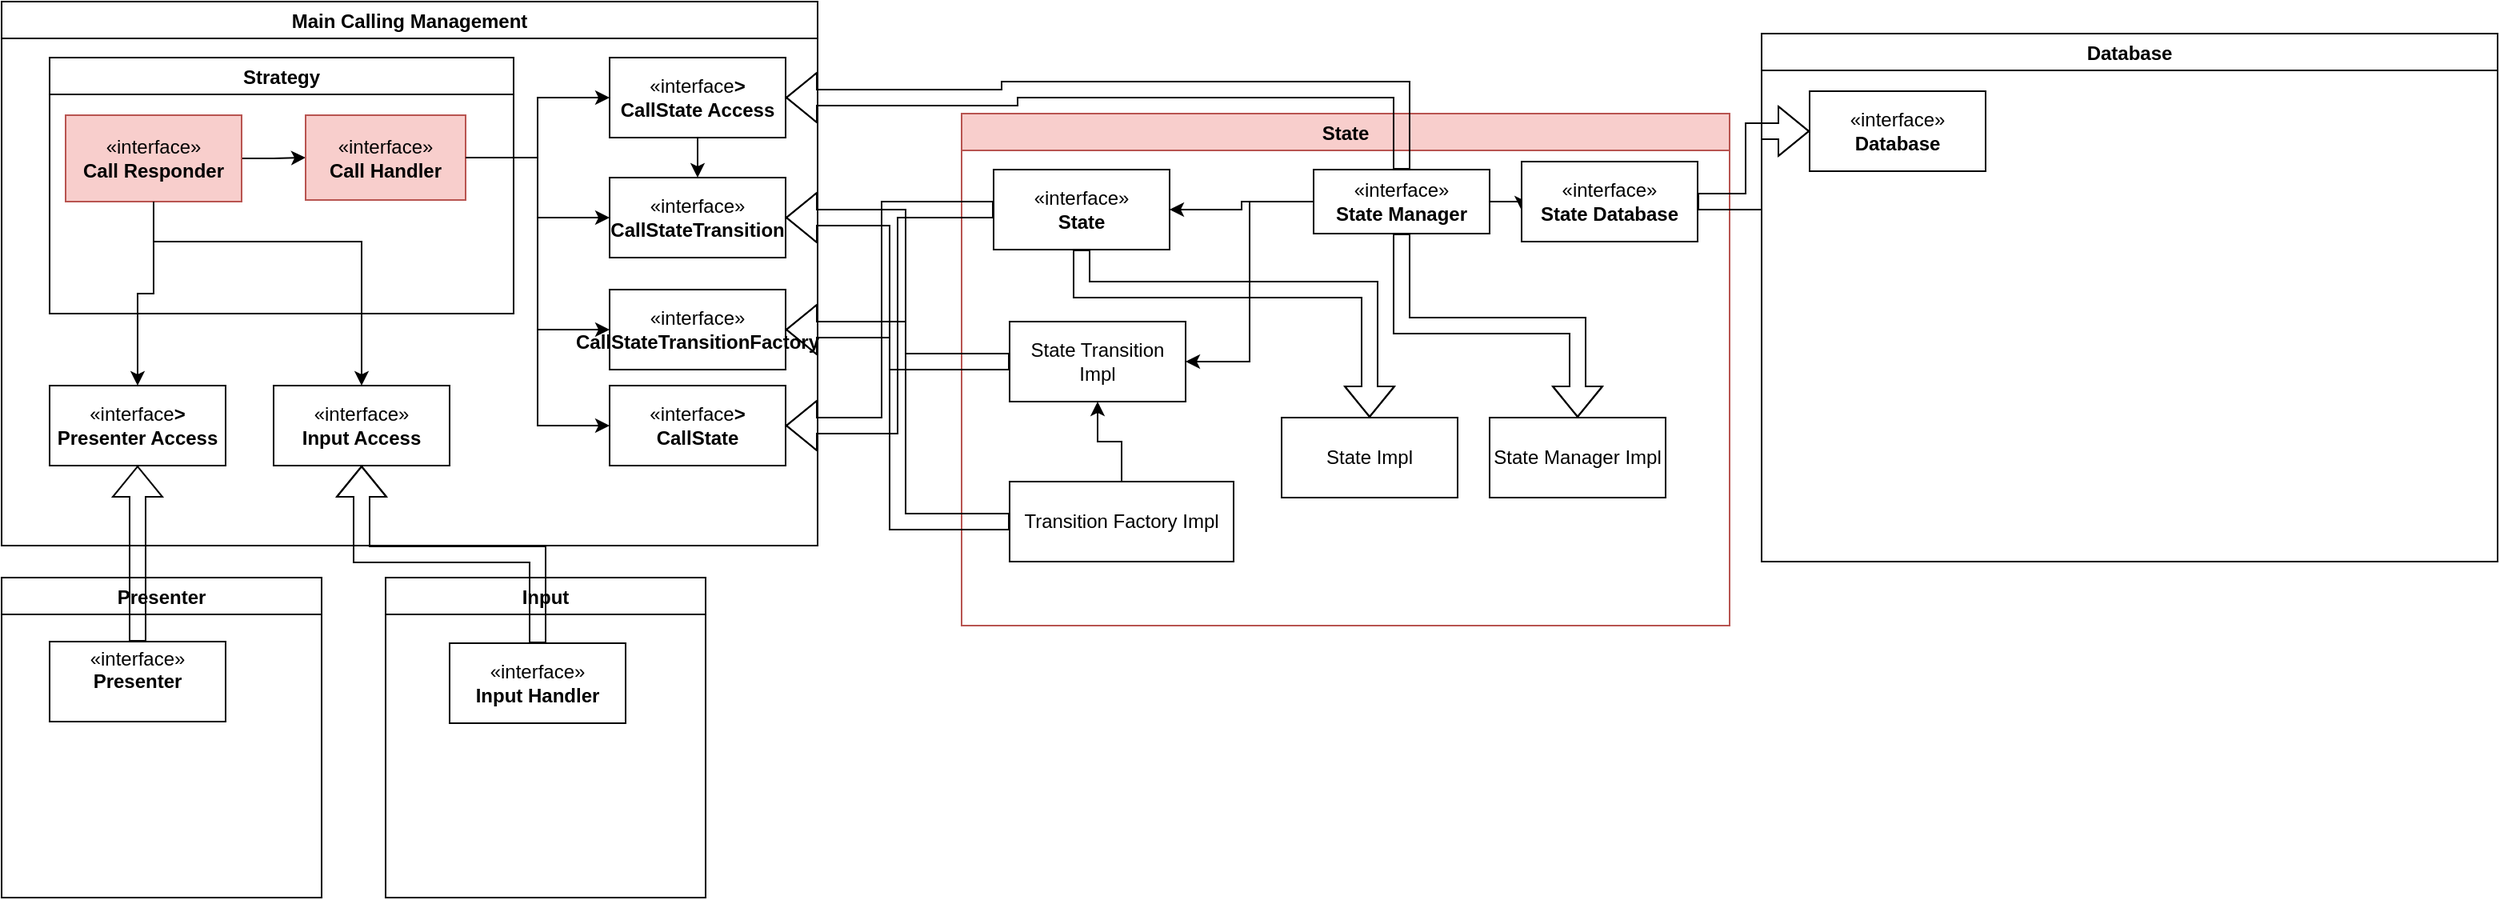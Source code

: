 <mxfile version="24.7.6">
  <diagram name="Page-1" id="tzbsYW9UCMJvGbDcSOl4">
    <mxGraphModel dx="1434" dy="746" grid="1" gridSize="10" guides="1" tooltips="1" connect="1" arrows="1" fold="1" page="1" pageScale="1" pageWidth="3300" pageHeight="4681" math="0" shadow="0">
      <root>
        <mxCell id="0" />
        <mxCell id="1" parent="0" />
        <mxCell id="_MBjRLvO4ldjzD8hgFdt-3" value="State" style="swimlane;fillColor=#f8cecc;strokeColor=#b85450;" parent="1" vertex="1">
          <mxGeometry x="630" y="70" width="480" height="320" as="geometry" />
        </mxCell>
        <mxCell id="_MBjRLvO4ldjzD8hgFdt-9" style="edgeStyle=orthogonalEdgeStyle;rounded=0;orthogonalLoop=1;jettySize=auto;html=1;entryX=0.5;entryY=0;entryDx=0;entryDy=0;shape=flexArrow;" parent="_MBjRLvO4ldjzD8hgFdt-3" source="_MBjRLvO4ldjzD8hgFdt-2" target="_MBjRLvO4ldjzD8hgFdt-8" edge="1">
          <mxGeometry relative="1" as="geometry" />
        </mxCell>
        <mxCell id="_MBjRLvO4ldjzD8hgFdt-13" style="edgeStyle=orthogonalEdgeStyle;rounded=0;orthogonalLoop=1;jettySize=auto;html=1;" parent="_MBjRLvO4ldjzD8hgFdt-3" source="_MBjRLvO4ldjzD8hgFdt-2" edge="1">
          <mxGeometry relative="1" as="geometry">
            <mxPoint x="350.059" y="60" as="targetPoint" />
          </mxGeometry>
        </mxCell>
        <mxCell id="pTKxA4EhyeNnc-9FHxFn-29" style="edgeStyle=orthogonalEdgeStyle;rounded=0;orthogonalLoop=1;jettySize=auto;html=1;entryX=1;entryY=0.5;entryDx=0;entryDy=0;" edge="1" parent="_MBjRLvO4ldjzD8hgFdt-3" source="_MBjRLvO4ldjzD8hgFdt-2" target="pTKxA4EhyeNnc-9FHxFn-17">
          <mxGeometry relative="1" as="geometry" />
        </mxCell>
        <mxCell id="_MBjRLvO4ldjzD8hgFdt-2" value="«interface»&lt;br&gt;&lt;div&gt;&lt;b&gt;State Manager&lt;br&gt;&lt;/b&gt;&lt;/div&gt;" style="html=1;whiteSpace=wrap;" parent="_MBjRLvO4ldjzD8hgFdt-3" vertex="1">
          <mxGeometry x="220" y="35" width="110" height="40" as="geometry" />
        </mxCell>
        <mxCell id="_MBjRLvO4ldjzD8hgFdt-8" value="State Manager Impl" style="html=1;whiteSpace=wrap;" parent="_MBjRLvO4ldjzD8hgFdt-3" vertex="1">
          <mxGeometry x="330" y="190" width="110" height="50" as="geometry" />
        </mxCell>
        <mxCell id="_MBjRLvO4ldjzD8hgFdt-18" value="State Impl" style="html=1;whiteSpace=wrap;" parent="_MBjRLvO4ldjzD8hgFdt-3" vertex="1">
          <mxGeometry x="200" y="190" width="110" height="50" as="geometry" />
        </mxCell>
        <mxCell id="a27PZKkFM3cRq0MSkT6U-8" value="&lt;div&gt;«interface»&lt;/div&gt;&lt;div&gt;&lt;b&gt;State Database&lt;/b&gt;&lt;br&gt;&lt;/div&gt;" style="html=1;whiteSpace=wrap;" parent="_MBjRLvO4ldjzD8hgFdt-3" vertex="1">
          <mxGeometry x="350" y="30" width="110" height="50" as="geometry" />
        </mxCell>
        <mxCell id="_MBjRLvO4ldjzD8hgFdt-17" value="&lt;div&gt;«interface»&lt;/div&gt;&lt;div&gt;&lt;b&gt;State&lt;/b&gt;&lt;br&gt;&lt;/div&gt;" style="html=1;whiteSpace=wrap;" parent="_MBjRLvO4ldjzD8hgFdt-3" vertex="1">
          <mxGeometry x="20" y="35" width="110" height="50" as="geometry" />
        </mxCell>
        <mxCell id="_MBjRLvO4ldjzD8hgFdt-26" style="edgeStyle=orthogonalEdgeStyle;rounded=0;orthogonalLoop=1;jettySize=auto;html=1;entryX=1;entryY=0.5;entryDx=0;entryDy=0;" parent="_MBjRLvO4ldjzD8hgFdt-3" source="_MBjRLvO4ldjzD8hgFdt-2" target="_MBjRLvO4ldjzD8hgFdt-17" edge="1">
          <mxGeometry relative="1" as="geometry" />
        </mxCell>
        <mxCell id="_MBjRLvO4ldjzD8hgFdt-19" style="edgeStyle=orthogonalEdgeStyle;rounded=0;orthogonalLoop=1;jettySize=auto;html=1;entryX=0.5;entryY=0;entryDx=0;entryDy=0;shape=flexArrow;" parent="_MBjRLvO4ldjzD8hgFdt-3" source="_MBjRLvO4ldjzD8hgFdt-17" target="_MBjRLvO4ldjzD8hgFdt-18" edge="1">
          <mxGeometry relative="1" as="geometry">
            <Array as="points">
              <mxPoint x="75" y="110" />
              <mxPoint x="255" y="110" />
            </Array>
          </mxGeometry>
        </mxCell>
        <mxCell id="pTKxA4EhyeNnc-9FHxFn-19" style="edgeStyle=orthogonalEdgeStyle;rounded=0;orthogonalLoop=1;jettySize=auto;html=1;entryX=0.5;entryY=1;entryDx=0;entryDy=0;" edge="1" parent="_MBjRLvO4ldjzD8hgFdt-3" source="pTKxA4EhyeNnc-9FHxFn-14" target="pTKxA4EhyeNnc-9FHxFn-17">
          <mxGeometry relative="1" as="geometry" />
        </mxCell>
        <mxCell id="pTKxA4EhyeNnc-9FHxFn-14" value="&lt;div&gt;Transition Factory Impl&lt;/div&gt;" style="html=1;whiteSpace=wrap;" vertex="1" parent="_MBjRLvO4ldjzD8hgFdt-3">
          <mxGeometry x="30" y="230" width="140" height="50" as="geometry" />
        </mxCell>
        <mxCell id="pTKxA4EhyeNnc-9FHxFn-17" value="State Transition Impl" style="html=1;whiteSpace=wrap;" vertex="1" parent="_MBjRLvO4ldjzD8hgFdt-3">
          <mxGeometry x="30" y="130" width="110" height="50" as="geometry" />
        </mxCell>
        <mxCell id="_MBjRLvO4ldjzD8hgFdt-14" value="Presenter" style="swimlane;" parent="1" vertex="1">
          <mxGeometry x="30" y="360" width="200" height="200" as="geometry" />
        </mxCell>
        <mxCell id="_MBjRLvO4ldjzD8hgFdt-30" value="&lt;div&gt;«interface»&lt;/div&gt;&lt;div&gt;&lt;b&gt;Presenter&lt;/b&gt;&lt;/div&gt;&lt;div&gt;&lt;b&gt;&lt;br&gt;&lt;/b&gt;&lt;/div&gt;" style="html=1;whiteSpace=wrap;" parent="_MBjRLvO4ldjzD8hgFdt-14" vertex="1">
          <mxGeometry x="30" y="40" width="110" height="50" as="geometry" />
        </mxCell>
        <mxCell id="_MBjRLvO4ldjzD8hgFdt-16" value="Input" style="swimlane;" parent="1" vertex="1">
          <mxGeometry x="270" y="360" width="200" height="200" as="geometry" />
        </mxCell>
        <mxCell id="_MBjRLvO4ldjzD8hgFdt-37" value="&lt;div&gt;«interface»&lt;/div&gt;&lt;div&gt;&lt;b&gt;Input Handler&lt;/b&gt;&lt;/div&gt;" style="html=1;whiteSpace=wrap;" parent="_MBjRLvO4ldjzD8hgFdt-16" vertex="1">
          <mxGeometry x="40" y="41" width="110" height="50" as="geometry" />
        </mxCell>
        <mxCell id="_MBjRLvO4ldjzD8hgFdt-20" value="Main Calling Management" style="swimlane;" parent="1" vertex="1">
          <mxGeometry x="30" width="510" height="340" as="geometry" />
        </mxCell>
        <mxCell id="pTKxA4EhyeNnc-9FHxFn-9" style="edgeStyle=orthogonalEdgeStyle;rounded=0;orthogonalLoop=1;jettySize=auto;html=1;entryX=0.5;entryY=0;entryDx=0;entryDy=0;" edge="1" parent="_MBjRLvO4ldjzD8hgFdt-20" source="_MBjRLvO4ldjzD8hgFdt-25" target="pTKxA4EhyeNnc-9FHxFn-1">
          <mxGeometry relative="1" as="geometry">
            <mxPoint x="435" y="130" as="targetPoint" />
          </mxGeometry>
        </mxCell>
        <mxCell id="_MBjRLvO4ldjzD8hgFdt-25" value="&lt;div&gt;«interface&lt;b&gt;&amp;gt;&lt;/b&gt;&lt;/div&gt;&lt;div&gt;&lt;b&gt;CallState Access&lt;br&gt;&lt;/b&gt;&lt;/div&gt;" style="html=1;whiteSpace=wrap;" parent="_MBjRLvO4ldjzD8hgFdt-20" vertex="1">
          <mxGeometry x="380" y="35" width="110" height="50" as="geometry" />
        </mxCell>
        <mxCell id="_MBjRLvO4ldjzD8hgFdt-29" value="&lt;div&gt;«interface&lt;b&gt;&amp;gt;&lt;/b&gt;&lt;/div&gt;&lt;div&gt;&lt;b&gt;Presenter Access&lt;br&gt;&lt;/b&gt;&lt;/div&gt;" style="html=1;whiteSpace=wrap;" parent="_MBjRLvO4ldjzD8hgFdt-20" vertex="1">
          <mxGeometry x="30" y="240" width="110" height="50" as="geometry" />
        </mxCell>
        <mxCell id="_MBjRLvO4ldjzD8hgFdt-33" value="«interface»&lt;br&gt;&lt;b&gt;Input Access&lt;/b&gt;" style="html=1;whiteSpace=wrap;" parent="_MBjRLvO4ldjzD8hgFdt-20" vertex="1">
          <mxGeometry x="170" y="240" width="110" height="50" as="geometry" />
        </mxCell>
        <mxCell id="a27PZKkFM3cRq0MSkT6U-6" style="edgeStyle=orthogonalEdgeStyle;rounded=0;orthogonalLoop=1;jettySize=auto;html=1;entryX=0;entryY=0.5;entryDx=0;entryDy=0;" parent="_MBjRLvO4ldjzD8hgFdt-20" source="a27PZKkFM3cRq0MSkT6U-1" target="_MBjRLvO4ldjzD8hgFdt-25" edge="1">
          <mxGeometry relative="1" as="geometry" />
        </mxCell>
        <mxCell id="a27PZKkFM3cRq0MSkT6U-13" value="Strategy" style="swimlane;" parent="_MBjRLvO4ldjzD8hgFdt-20" vertex="1">
          <mxGeometry x="30" y="35" width="290" height="160" as="geometry" />
        </mxCell>
        <mxCell id="pTKxA4EhyeNnc-9FHxFn-22" style="edgeStyle=orthogonalEdgeStyle;rounded=0;orthogonalLoop=1;jettySize=auto;html=1;entryX=0;entryY=0.5;entryDx=0;entryDy=0;" edge="1" parent="a27PZKkFM3cRq0MSkT6U-13" source="a27PZKkFM3cRq0MSkT6U-2" target="a27PZKkFM3cRq0MSkT6U-1">
          <mxGeometry relative="1" as="geometry" />
        </mxCell>
        <mxCell id="a27PZKkFM3cRq0MSkT6U-2" value="&lt;div&gt;«interface»&lt;/div&gt;&lt;div&gt;&lt;b&gt;Call Responder&lt;/b&gt;&lt;br&gt;&lt;/div&gt;" style="html=1;whiteSpace=wrap;fillColor=#f8cecc;strokeColor=#b85450;" parent="a27PZKkFM3cRq0MSkT6U-13" vertex="1">
          <mxGeometry x="10" y="36" width="110" height="54" as="geometry" />
        </mxCell>
        <mxCell id="a27PZKkFM3cRq0MSkT6U-1" value="«interface»&lt;br&gt;&lt;b&gt;Call Handler&lt;br&gt;&lt;/b&gt;" style="html=1;whiteSpace=wrap;fillColor=#f8cecc;strokeColor=#b85450;" parent="a27PZKkFM3cRq0MSkT6U-13" vertex="1">
          <mxGeometry x="160" y="36" width="100" height="53" as="geometry" />
        </mxCell>
        <mxCell id="pTKxA4EhyeNnc-9FHxFn-1" value="«interface»&lt;br&gt;&lt;b&gt;CallStateTransition&lt;/b&gt;" style="html=1;whiteSpace=wrap;" vertex="1" parent="_MBjRLvO4ldjzD8hgFdt-20">
          <mxGeometry x="380" y="110" width="110" height="50" as="geometry" />
        </mxCell>
        <mxCell id="pTKxA4EhyeNnc-9FHxFn-10" value="&lt;div&gt;«interface»&lt;/div&gt;&lt;div&gt;&lt;b&gt;CallStateTransitionFactory&lt;/b&gt;&lt;br&gt;&lt;/div&gt;" style="html=1;whiteSpace=wrap;" vertex="1" parent="_MBjRLvO4ldjzD8hgFdt-20">
          <mxGeometry x="380" y="180" width="110" height="50" as="geometry" />
        </mxCell>
        <mxCell id="pTKxA4EhyeNnc-9FHxFn-12" style="edgeStyle=orthogonalEdgeStyle;rounded=0;orthogonalLoop=1;jettySize=auto;html=1;entryX=0;entryY=0.5;entryDx=0;entryDy=0;" edge="1" parent="_MBjRLvO4ldjzD8hgFdt-20" source="a27PZKkFM3cRq0MSkT6U-1" target="pTKxA4EhyeNnc-9FHxFn-10">
          <mxGeometry relative="1" as="geometry">
            <mxPoint x="330" y="250" as="targetPoint" />
          </mxGeometry>
        </mxCell>
        <mxCell id="pTKxA4EhyeNnc-9FHxFn-20" style="edgeStyle=orthogonalEdgeStyle;rounded=0;orthogonalLoop=1;jettySize=auto;html=1;entryX=0.5;entryY=0;entryDx=0;entryDy=0;" edge="1" parent="_MBjRLvO4ldjzD8hgFdt-20" source="a27PZKkFM3cRq0MSkT6U-2" target="_MBjRLvO4ldjzD8hgFdt-29">
          <mxGeometry relative="1" as="geometry" />
        </mxCell>
        <mxCell id="pTKxA4EhyeNnc-9FHxFn-21" style="edgeStyle=orthogonalEdgeStyle;rounded=0;orthogonalLoop=1;jettySize=auto;html=1;entryX=0.5;entryY=0;entryDx=0;entryDy=0;" edge="1" parent="_MBjRLvO4ldjzD8hgFdt-20" source="a27PZKkFM3cRq0MSkT6U-2" target="_MBjRLvO4ldjzD8hgFdt-33">
          <mxGeometry relative="1" as="geometry">
            <Array as="points">
              <mxPoint x="95" y="150" />
              <mxPoint x="225" y="150" />
            </Array>
          </mxGeometry>
        </mxCell>
        <mxCell id="pTKxA4EhyeNnc-9FHxFn-23" style="edgeStyle=orthogonalEdgeStyle;rounded=0;orthogonalLoop=1;jettySize=auto;html=1;" edge="1" parent="_MBjRLvO4ldjzD8hgFdt-20" source="a27PZKkFM3cRq0MSkT6U-1" target="pTKxA4EhyeNnc-9FHxFn-1">
          <mxGeometry relative="1" as="geometry" />
        </mxCell>
        <mxCell id="pTKxA4EhyeNnc-9FHxFn-30" value="&lt;div&gt;«interface&lt;b&gt;&amp;gt;&lt;/b&gt;&lt;/div&gt;&lt;div&gt;&lt;b&gt;CallState&lt;br&gt;&lt;/b&gt;&lt;/div&gt;" style="html=1;whiteSpace=wrap;" vertex="1" parent="_MBjRLvO4ldjzD8hgFdt-20">
          <mxGeometry x="380" y="240" width="110" height="50" as="geometry" />
        </mxCell>
        <mxCell id="pTKxA4EhyeNnc-9FHxFn-31" style="edgeStyle=orthogonalEdgeStyle;rounded=0;orthogonalLoop=1;jettySize=auto;html=1;entryX=0;entryY=0.5;entryDx=0;entryDy=0;" edge="1" parent="_MBjRLvO4ldjzD8hgFdt-20" source="a27PZKkFM3cRq0MSkT6U-1" target="pTKxA4EhyeNnc-9FHxFn-30">
          <mxGeometry relative="1" as="geometry" />
        </mxCell>
        <mxCell id="a27PZKkFM3cRq0MSkT6U-7" value="Database" style="swimlane;" parent="1" vertex="1">
          <mxGeometry x="1130" y="20" width="460" height="330" as="geometry" />
        </mxCell>
        <mxCell id="a27PZKkFM3cRq0MSkT6U-10" value="&lt;div&gt;«interface»&lt;/div&gt;&lt;div&gt;&lt;b&gt;Database&lt;/b&gt;&lt;br&gt;&lt;/div&gt;" style="html=1;whiteSpace=wrap;" parent="a27PZKkFM3cRq0MSkT6U-7" vertex="1">
          <mxGeometry x="30" y="36" width="110" height="50" as="geometry" />
        </mxCell>
        <mxCell id="a27PZKkFM3cRq0MSkT6U-11" style="edgeStyle=orthogonalEdgeStyle;rounded=0;orthogonalLoop=1;jettySize=auto;html=1;entryX=0;entryY=0.5;entryDx=0;entryDy=0;shape=flexArrow;" parent="1" source="a27PZKkFM3cRq0MSkT6U-8" target="a27PZKkFM3cRq0MSkT6U-10" edge="1">
          <mxGeometry relative="1" as="geometry" />
        </mxCell>
        <mxCell id="pTKxA4EhyeNnc-9FHxFn-7" style="edgeStyle=orthogonalEdgeStyle;rounded=0;orthogonalLoop=1;jettySize=auto;html=1;entryX=0.5;entryY=1;entryDx=0;entryDy=0;shape=flexArrow;" edge="1" parent="1" source="_MBjRLvO4ldjzD8hgFdt-30" target="_MBjRLvO4ldjzD8hgFdt-29">
          <mxGeometry relative="1" as="geometry" />
        </mxCell>
        <mxCell id="pTKxA4EhyeNnc-9FHxFn-13" style="edgeStyle=orthogonalEdgeStyle;rounded=0;orthogonalLoop=1;jettySize=auto;html=1;entryX=1;entryY=0.5;entryDx=0;entryDy=0;shape=flexArrow;" edge="1" parent="1" source="_MBjRLvO4ldjzD8hgFdt-2" target="_MBjRLvO4ldjzD8hgFdt-25">
          <mxGeometry relative="1" as="geometry">
            <Array as="points">
              <mxPoint x="660" y="55" />
              <mxPoint x="660" y="60" />
            </Array>
          </mxGeometry>
        </mxCell>
        <mxCell id="pTKxA4EhyeNnc-9FHxFn-16" style="edgeStyle=orthogonalEdgeStyle;rounded=0;orthogonalLoop=1;jettySize=auto;html=1;entryX=1;entryY=0.5;entryDx=0;entryDy=0;shape=flexArrow;" edge="1" parent="1" source="pTKxA4EhyeNnc-9FHxFn-14" target="pTKxA4EhyeNnc-9FHxFn-10">
          <mxGeometry relative="1" as="geometry" />
        </mxCell>
        <mxCell id="pTKxA4EhyeNnc-9FHxFn-18" style="edgeStyle=orthogonalEdgeStyle;rounded=0;orthogonalLoop=1;jettySize=auto;html=1;entryX=1;entryY=0.5;entryDx=0;entryDy=0;shape=flexArrow;" edge="1" parent="1" source="pTKxA4EhyeNnc-9FHxFn-17" target="pTKxA4EhyeNnc-9FHxFn-1">
          <mxGeometry relative="1" as="geometry" />
        </mxCell>
        <mxCell id="pTKxA4EhyeNnc-9FHxFn-27" style="edgeStyle=orthogonalEdgeStyle;rounded=0;orthogonalLoop=1;jettySize=auto;html=1;entryX=0.5;entryY=1;entryDx=0;entryDy=0;shape=flexArrow;" edge="1" parent="1" source="_MBjRLvO4ldjzD8hgFdt-37" target="_MBjRLvO4ldjzD8hgFdt-33">
          <mxGeometry relative="1" as="geometry" />
        </mxCell>
        <mxCell id="pTKxA4EhyeNnc-9FHxFn-33" style="edgeStyle=orthogonalEdgeStyle;rounded=0;orthogonalLoop=1;jettySize=auto;html=1;entryX=1;entryY=0.5;entryDx=0;entryDy=0;shape=flexArrow;" edge="1" parent="1" source="_MBjRLvO4ldjzD8hgFdt-17" target="pTKxA4EhyeNnc-9FHxFn-30">
          <mxGeometry relative="1" as="geometry" />
        </mxCell>
      </root>
    </mxGraphModel>
  </diagram>
</mxfile>
